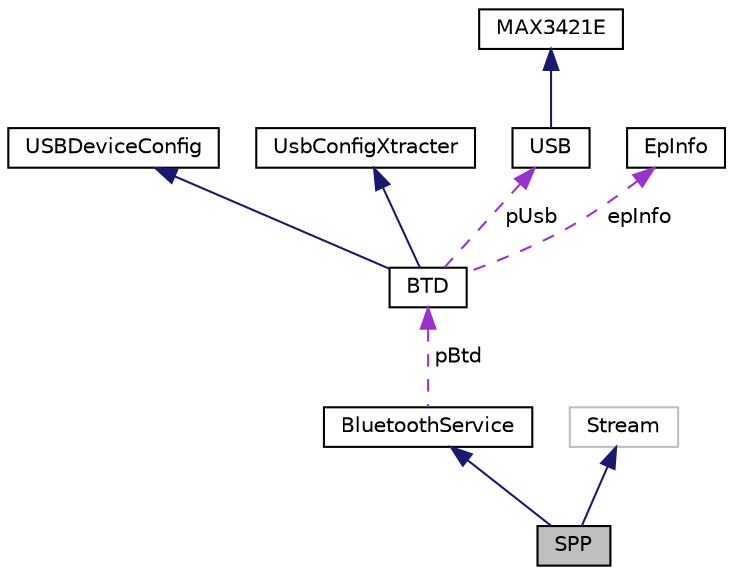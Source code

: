 digraph "SPP"
{
  edge [fontname="Helvetica",fontsize="10",labelfontname="Helvetica",labelfontsize="10"];
  node [fontname="Helvetica",fontsize="10",shape=record];
  Node1 [label="SPP",height=0.2,width=0.4,color="black", fillcolor="grey75", style="filled" fontcolor="black"];
  Node2 -> Node1 [dir="back",color="midnightblue",fontsize="10",style="solid",fontname="Helvetica"];
  Node2 [label="BluetoothService",height=0.2,width=0.4,color="black", fillcolor="white", style="filled",URL="$class_bluetooth_service.html"];
  Node3 -> Node2 [dir="back",color="darkorchid3",fontsize="10",style="dashed",label=" pBtd" ,fontname="Helvetica"];
  Node3 [label="BTD",height=0.2,width=0.4,color="black", fillcolor="white", style="filled",URL="$class_b_t_d.html"];
  Node4 -> Node3 [dir="back",color="midnightblue",fontsize="10",style="solid",fontname="Helvetica"];
  Node4 [label="USBDeviceConfig",height=0.2,width=0.4,color="black", fillcolor="white", style="filled",URL="$class_u_s_b_device_config.html"];
  Node5 -> Node3 [dir="back",color="midnightblue",fontsize="10",style="solid",fontname="Helvetica"];
  Node5 [label="UsbConfigXtracter",height=0.2,width=0.4,color="black", fillcolor="white", style="filled",URL="$class_usb_config_xtracter.html"];
  Node6 -> Node3 [dir="back",color="darkorchid3",fontsize="10",style="dashed",label=" pUsb" ,fontname="Helvetica"];
  Node6 [label="USB",height=0.2,width=0.4,color="black", fillcolor="white", style="filled",URL="$class_u_s_b.html"];
  Node7 -> Node6 [dir="back",color="midnightblue",fontsize="10",style="solid",fontname="Helvetica"];
  Node7 [label="MAX3421E",height=0.2,width=0.4,color="black", fillcolor="white", style="filled",URL="$class_m_a_x3421e.html"];
  Node8 -> Node3 [dir="back",color="darkorchid3",fontsize="10",style="dashed",label=" epInfo" ,fontname="Helvetica"];
  Node8 [label="EpInfo",height=0.2,width=0.4,color="black", fillcolor="white", style="filled",URL="$struct_ep_info.html"];
  Node9 -> Node1 [dir="back",color="midnightblue",fontsize="10",style="solid",fontname="Helvetica"];
  Node9 [label="Stream",height=0.2,width=0.4,color="grey75", fillcolor="white", style="filled"];
}
